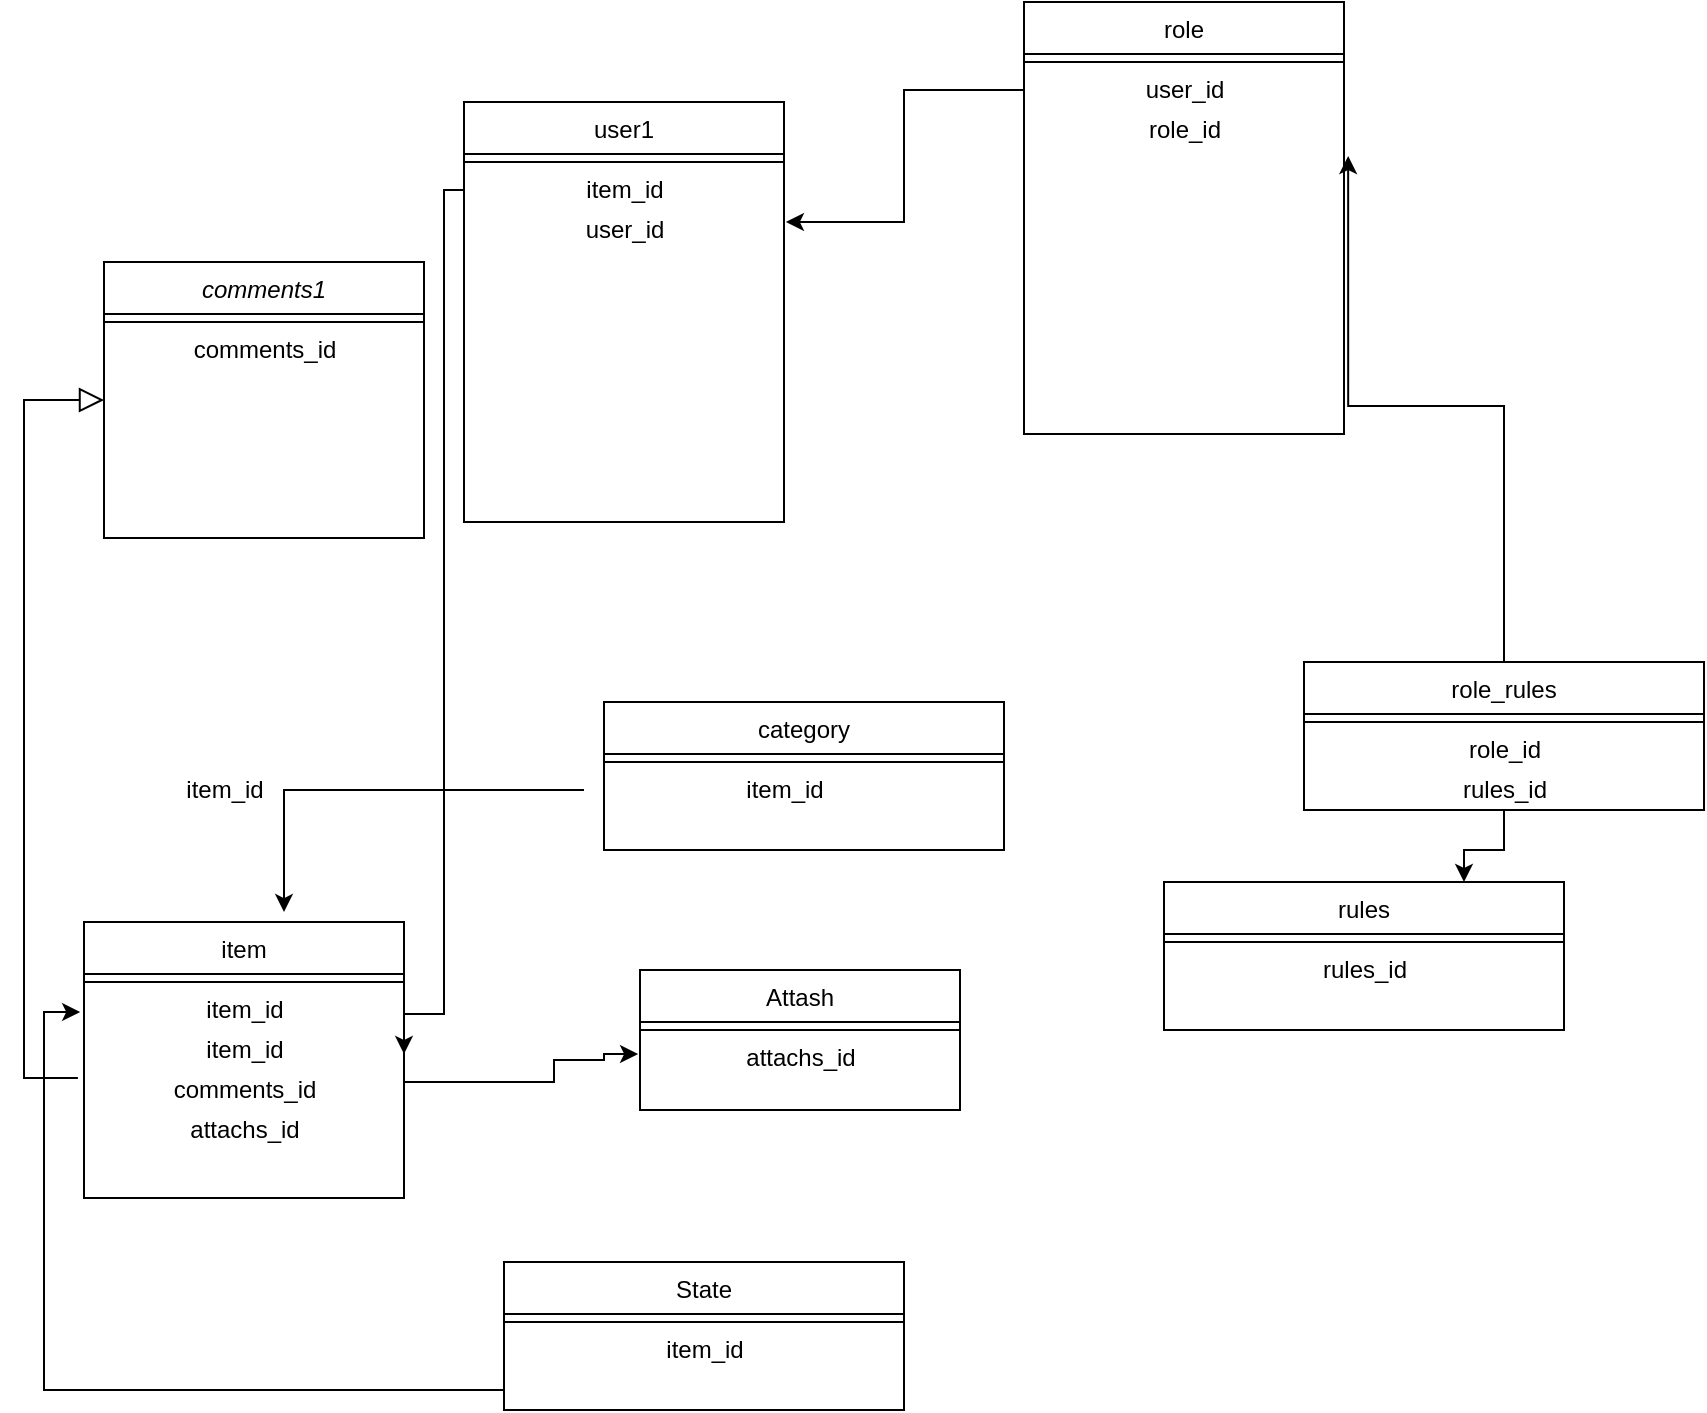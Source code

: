 <mxfile version="13.0.8" type="github"><diagram id="C5RBs43oDa-KdzZeNtuy" name="Page-1"><mxGraphModel dx="1261" dy="1988" grid="1" gridSize="10" guides="1" tooltips="1" connect="1" arrows="1" fold="1" page="1" pageScale="1" pageWidth="827" pageHeight="1169" math="0" shadow="0"><root><mxCell id="WIyWlLk6GJQsqaUBKTNV-0"/><mxCell id="WIyWlLk6GJQsqaUBKTNV-1" parent="WIyWlLk6GJQsqaUBKTNV-0"/><mxCell id="gkXU01EOtCOaGf7-66bf-2" style="edgeStyle=orthogonalEdgeStyle;rounded=0;orthogonalLoop=1;jettySize=auto;html=1;exitX=1;exitY=0.25;exitDx=0;exitDy=0;entryX=-0.006;entryY=0.4;entryDx=0;entryDy=0;entryPerimeter=0;" edge="1" parent="WIyWlLk6GJQsqaUBKTNV-1" source="zkfFHV4jXpPFQw0GAbJ--6" target="gkXU01EOtCOaGf7-66bf-9"><mxGeometry relative="1" as="geometry"><mxPoint x="330" y="399" as="targetPoint"/><Array as="points"><mxPoint x="230" y="450"/><mxPoint x="305" y="450"/><mxPoint x="305" y="439"/><mxPoint x="330" y="439"/><mxPoint x="330" y="436"/></Array></mxGeometry></mxCell><mxCell id="zkfFHV4jXpPFQw0GAbJ--12" value="" style="endArrow=block;endSize=10;endFill=0;shadow=0;strokeWidth=1;rounded=0;edgeStyle=elbowEdgeStyle;elbow=vertical;strokeColor=#000000;exitX=-0.019;exitY=0.2;exitDx=0;exitDy=0;exitPerimeter=0;" parent="WIyWlLk6GJQsqaUBKTNV-1" source="gkXU01EOtCOaGf7-66bf-26" target="zkfFHV4jXpPFQw0GAbJ--0" edge="1"><mxGeometry width="160" relative="1" as="geometry"><mxPoint x="40" y="430" as="sourcePoint"/><mxPoint x="200" y="203" as="targetPoint"/><Array as="points"><mxPoint x="40" y="350"/><mxPoint x="30" y="330"/><mxPoint x="50" y="340"/><mxPoint x="60" y="430"/><mxPoint x="30" y="290"/><mxPoint x="10" y="90"/><mxPoint x="90" y="190"/><mxPoint x="80" y="190"/><mxPoint x="140" y="200"/><mxPoint x="110" y="178"/></Array></mxGeometry></mxCell><mxCell id="zkfFHV4jXpPFQw0GAbJ--0" value="comments1" style="swimlane;fontStyle=2;align=center;verticalAlign=top;childLayout=stackLayout;horizontal=1;startSize=26;horizontalStack=0;resizeParent=1;resizeLast=0;collapsible=1;marginBottom=0;rounded=0;shadow=0;strokeWidth=1;" parent="WIyWlLk6GJQsqaUBKTNV-1" vertex="1"><mxGeometry x="80" y="40" width="160" height="138" as="geometry"><mxRectangle x="230" y="140" width="160" height="26" as="alternateBounds"/></mxGeometry></mxCell><mxCell id="zkfFHV4jXpPFQw0GAbJ--4" value="" style="line;html=1;strokeWidth=1;align=left;verticalAlign=middle;spacingTop=-1;spacingLeft=3;spacingRight=3;rotatable=0;labelPosition=right;points=[];portConstraint=eastwest;" parent="zkfFHV4jXpPFQw0GAbJ--0" vertex="1"><mxGeometry y="26" width="160" height="8" as="geometry"/></mxCell><mxCell id="gkXU01EOtCOaGf7-66bf-10" value="comments_id" style="text;html=1;align=center;verticalAlign=middle;resizable=0;points=[];autosize=1;" vertex="1" parent="zkfFHV4jXpPFQw0GAbJ--0"><mxGeometry y="34" width="160" height="20" as="geometry"/></mxCell><mxCell id="gkXU01EOtCOaGf7-66bf-18" style="edgeStyle=orthogonalEdgeStyle;rounded=0;orthogonalLoop=1;jettySize=auto;html=1;strokeColor=#000000;entryX=1;entryY=0.6;entryDx=0;entryDy=0;entryPerimeter=0;" edge="1" parent="WIyWlLk6GJQsqaUBKTNV-1" source="gkXU01EOtCOaGf7-66bf-30" target="gkXU01EOtCOaGf7-66bf-20"><mxGeometry relative="1" as="geometry"><mxPoint x="300" y="420" as="targetPoint"/><Array as="points"><mxPoint x="250" y="4"/><mxPoint x="250" y="416"/></Array></mxGeometry></mxCell><mxCell id="gkXU01EOtCOaGf7-66bf-11" value="user1" style="swimlane;fontStyle=0;align=center;verticalAlign=top;childLayout=stackLayout;horizontal=1;startSize=26;horizontalStack=0;resizeParent=1;resizeLast=0;collapsible=1;marginBottom=0;rounded=0;shadow=0;strokeWidth=1;" vertex="1" parent="WIyWlLk6GJQsqaUBKTNV-1"><mxGeometry x="260" y="-40" width="160" height="210" as="geometry"><mxRectangle x="550" y="140" width="160" height="26" as="alternateBounds"/></mxGeometry></mxCell><mxCell id="gkXU01EOtCOaGf7-66bf-15" value="" style="line;html=1;strokeWidth=1;align=left;verticalAlign=middle;spacingTop=-1;spacingLeft=3;spacingRight=3;rotatable=0;labelPosition=right;points=[];portConstraint=eastwest;" vertex="1" parent="gkXU01EOtCOaGf7-66bf-11"><mxGeometry y="26" width="160" height="8" as="geometry"/></mxCell><mxCell id="gkXU01EOtCOaGf7-66bf-30" value="item_id" style="text;html=1;align=center;verticalAlign=middle;resizable=0;points=[];autosize=1;strokeColor=none;" vertex="1" parent="gkXU01EOtCOaGf7-66bf-11"><mxGeometry y="34" width="160" height="20" as="geometry"/></mxCell><mxCell id="gkXU01EOtCOaGf7-66bf-31" value="user_id" style="text;html=1;align=center;verticalAlign=middle;resizable=0;points=[];autosize=1;" vertex="1" parent="gkXU01EOtCOaGf7-66bf-11"><mxGeometry y="54" width="160" height="20" as="geometry"/></mxCell><mxCell id="zkfFHV4jXpPFQw0GAbJ--13" value="Attash" style="swimlane;fontStyle=0;align=center;verticalAlign=top;childLayout=stackLayout;horizontal=1;startSize=26;horizontalStack=0;resizeParent=1;resizeLast=0;collapsible=1;marginBottom=0;rounded=0;shadow=0;strokeWidth=1;" parent="WIyWlLk6GJQsqaUBKTNV-1" vertex="1"><mxGeometry x="348" y="394" width="160" height="70" as="geometry"><mxRectangle x="340" y="380" width="170" height="26" as="alternateBounds"/></mxGeometry></mxCell><mxCell id="zkfFHV4jXpPFQw0GAbJ--15" value="" style="line;html=1;strokeWidth=1;align=left;verticalAlign=middle;spacingTop=-1;spacingLeft=3;spacingRight=3;rotatable=0;labelPosition=right;points=[];portConstraint=eastwest;" parent="zkfFHV4jXpPFQw0GAbJ--13" vertex="1"><mxGeometry y="26" width="160" height="8" as="geometry"/></mxCell><mxCell id="gkXU01EOtCOaGf7-66bf-9" value="attachs_id" style="text;html=1;align=center;verticalAlign=middle;resizable=0;points=[];autosize=1;" vertex="1" parent="zkfFHV4jXpPFQw0GAbJ--13"><mxGeometry y="34" width="160" height="20" as="geometry"/></mxCell><mxCell id="gkXU01EOtCOaGf7-66bf-22" style="edgeStyle=orthogonalEdgeStyle;rounded=0;orthogonalLoop=1;jettySize=auto;html=1;" edge="1" parent="WIyWlLk6GJQsqaUBKTNV-1"><mxGeometry relative="1" as="geometry"><mxPoint x="80" y="474" as="targetPoint"/><mxPoint x="80" y="474" as="sourcePoint"/></mxGeometry></mxCell><mxCell id="zkfFHV4jXpPFQw0GAbJ--6" value="item" style="swimlane;fontStyle=0;align=center;verticalAlign=top;childLayout=stackLayout;horizontal=1;startSize=26;horizontalStack=0;resizeParent=1;resizeLast=0;collapsible=1;marginBottom=0;rounded=0;shadow=0;strokeWidth=1;" parent="WIyWlLk6GJQsqaUBKTNV-1" vertex="1"><mxGeometry x="70" y="370" width="160" height="138" as="geometry"><mxRectangle x="130" y="380" width="160" height="26" as="alternateBounds"/></mxGeometry></mxCell><mxCell id="zkfFHV4jXpPFQw0GAbJ--9" value="" style="line;html=1;strokeWidth=1;align=left;verticalAlign=middle;spacingTop=-1;spacingLeft=3;spacingRight=3;rotatable=0;labelPosition=right;points=[];portConstraint=eastwest;" parent="zkfFHV4jXpPFQw0GAbJ--6" vertex="1"><mxGeometry y="26" width="160" height="8" as="geometry"/></mxCell><mxCell id="gkXU01EOtCOaGf7-66bf-42" value="item_id" style="text;html=1;align=center;verticalAlign=middle;resizable=0;points=[];autosize=1;strokeColor=none;" vertex="1" parent="zkfFHV4jXpPFQw0GAbJ--6"><mxGeometry y="34" width="160" height="20" as="geometry"/></mxCell><mxCell id="gkXU01EOtCOaGf7-66bf-20" value="item_id" style="text;html=1;align=center;verticalAlign=middle;resizable=0;points=[];autosize=1;strokeColor=none;" vertex="1" parent="zkfFHV4jXpPFQw0GAbJ--6"><mxGeometry y="54" width="160" height="20" as="geometry"/></mxCell><mxCell id="gkXU01EOtCOaGf7-66bf-26" value="comments_id" style="text;html=1;align=center;verticalAlign=middle;resizable=0;points=[];autosize=1;" vertex="1" parent="zkfFHV4jXpPFQw0GAbJ--6"><mxGeometry y="74" width="160" height="20" as="geometry"/></mxCell><mxCell id="gkXU01EOtCOaGf7-66bf-27" value="attachs_id" style="text;html=1;align=center;verticalAlign=middle;resizable=0;points=[];autosize=1;" vertex="1" parent="zkfFHV4jXpPFQw0GAbJ--6"><mxGeometry y="94" width="160" height="20" as="geometry"/></mxCell><mxCell id="gkXU01EOtCOaGf7-66bf-34" style="edgeStyle=orthogonalEdgeStyle;rounded=0;orthogonalLoop=1;jettySize=auto;html=1;strokeColor=#000000;entryX=1.006;entryY=0.3;entryDx=0;entryDy=0;entryPerimeter=0;" edge="1" parent="WIyWlLk6GJQsqaUBKTNV-1" source="gkXU01EOtCOaGf7-66bf-33" target="gkXU01EOtCOaGf7-66bf-31"><mxGeometry relative="1" as="geometry"><mxPoint x="430" y="20" as="targetPoint"/></mxGeometry></mxCell><mxCell id="gkXU01EOtCOaGf7-66bf-35" value="State" style="swimlane;fontStyle=0;align=center;verticalAlign=top;childLayout=stackLayout;horizontal=1;startSize=26;horizontalStack=0;resizeParent=1;resizeLast=0;collapsible=1;marginBottom=0;rounded=0;shadow=0;strokeWidth=1;strokeColor=#000000;" vertex="1" parent="WIyWlLk6GJQsqaUBKTNV-1"><mxGeometry x="280" y="540" width="200" height="74" as="geometry"><mxRectangle x="340" y="380" width="170" height="26" as="alternateBounds"/></mxGeometry></mxCell><mxCell id="gkXU01EOtCOaGf7-66bf-36" value="" style="line;html=1;strokeWidth=1;align=left;verticalAlign=middle;spacingTop=-1;spacingLeft=3;spacingRight=3;rotatable=0;labelPosition=right;points=[];portConstraint=eastwest;" vertex="1" parent="gkXU01EOtCOaGf7-66bf-35"><mxGeometry y="26" width="200" height="8" as="geometry"/></mxCell><mxCell id="gkXU01EOtCOaGf7-66bf-40" value="item_id" style="text;html=1;align=center;verticalAlign=middle;resizable=0;points=[];autosize=1;strokeColor=none;" vertex="1" parent="gkXU01EOtCOaGf7-66bf-35"><mxGeometry y="34" width="200" height="20" as="geometry"/></mxCell><mxCell id="gkXU01EOtCOaGf7-66bf-41" style="edgeStyle=orthogonalEdgeStyle;rounded=0;orthogonalLoop=1;jettySize=auto;html=1;strokeColor=#000000;entryX=-0.012;entryY=0.55;entryDx=0;entryDy=0;entryPerimeter=0;" edge="1" parent="WIyWlLk6GJQsqaUBKTNV-1" target="gkXU01EOtCOaGf7-66bf-42"><mxGeometry relative="1" as="geometry"><mxPoint y="410" as="targetPoint"/><mxPoint x="280" y="604" as="sourcePoint"/><Array as="points"><mxPoint x="50" y="604"/><mxPoint x="50" y="415"/></Array></mxGeometry></mxCell><mxCell id="gkXU01EOtCOaGf7-66bf-45" value="category" style="swimlane;fontStyle=0;align=center;verticalAlign=top;childLayout=stackLayout;horizontal=1;startSize=26;horizontalStack=0;resizeParent=1;resizeLast=0;collapsible=1;marginBottom=0;rounded=0;shadow=0;strokeWidth=1;strokeColor=#000000;" vertex="1" parent="WIyWlLk6GJQsqaUBKTNV-1"><mxGeometry x="330" y="260" width="200" height="74" as="geometry"><mxRectangle x="340" y="380" width="170" height="26" as="alternateBounds"/></mxGeometry></mxCell><mxCell id="gkXU01EOtCOaGf7-66bf-46" value="" style="line;html=1;strokeWidth=1;align=left;verticalAlign=middle;spacingTop=-1;spacingLeft=3;spacingRight=3;rotatable=0;labelPosition=right;points=[];portConstraint=eastwest;" vertex="1" parent="gkXU01EOtCOaGf7-66bf-45"><mxGeometry y="26" width="200" height="8" as="geometry"/></mxCell><mxCell id="gkXU01EOtCOaGf7-66bf-49" value="" style="edgeStyle=orthogonalEdgeStyle;rounded=0;orthogonalLoop=1;jettySize=auto;html=1;strokeColor=#000000;entryX=0.625;entryY=-0.036;entryDx=0;entryDy=0;entryPerimeter=0;" edge="1" parent="WIyWlLk6GJQsqaUBKTNV-1" source="gkXU01EOtCOaGf7-66bf-47" target="zkfFHV4jXpPFQw0GAbJ--6"><mxGeometry relative="1" as="geometry"/></mxCell><mxCell id="gkXU01EOtCOaGf7-66bf-47" value="item_id" style="text;html=1;align=center;verticalAlign=middle;resizable=0;points=[];autosize=1;strokeColor=none;" vertex="1" parent="WIyWlLk6GJQsqaUBKTNV-1"><mxGeometry x="320" y="294" width="200" height="20" as="geometry"/></mxCell><mxCell id="gkXU01EOtCOaGf7-66bf-48" value="item_id" style="text;html=1;align=center;verticalAlign=middle;resizable=0;points=[];autosize=1;strokeColor=none;" vertex="1" parent="WIyWlLk6GJQsqaUBKTNV-1"><mxGeometry x="40" y="294" width="200" height="20" as="geometry"/></mxCell><mxCell id="gkXU01EOtCOaGf7-66bf-50" value="rules" style="swimlane;fontStyle=0;align=center;verticalAlign=top;childLayout=stackLayout;horizontal=1;startSize=26;horizontalStack=0;resizeParent=1;resizeLast=0;collapsible=1;marginBottom=0;rounded=0;shadow=0;strokeWidth=1;strokeColor=#000000;" vertex="1" parent="WIyWlLk6GJQsqaUBKTNV-1"><mxGeometry x="610" y="350" width="200" height="74" as="geometry"><mxRectangle x="340" y="380" width="170" height="26" as="alternateBounds"/></mxGeometry></mxCell><mxCell id="gkXU01EOtCOaGf7-66bf-51" value="" style="line;html=1;strokeWidth=1;align=left;verticalAlign=middle;spacingTop=-1;spacingLeft=3;spacingRight=3;rotatable=0;labelPosition=right;points=[];portConstraint=eastwest;" vertex="1" parent="gkXU01EOtCOaGf7-66bf-50"><mxGeometry y="26" width="200" height="8" as="geometry"/></mxCell><mxCell id="gkXU01EOtCOaGf7-66bf-56" value="rules_id" style="text;html=1;align=center;verticalAlign=middle;resizable=0;points=[];autosize=1;" vertex="1" parent="gkXU01EOtCOaGf7-66bf-50"><mxGeometry y="34" width="200" height="20" as="geometry"/></mxCell><mxCell id="zkfFHV4jXpPFQw0GAbJ--17" value="role" style="swimlane;fontStyle=0;align=center;verticalAlign=top;childLayout=stackLayout;horizontal=1;startSize=26;horizontalStack=0;resizeParent=1;resizeLast=0;collapsible=1;marginBottom=0;rounded=0;shadow=0;strokeWidth=1;" parent="WIyWlLk6GJQsqaUBKTNV-1" vertex="1"><mxGeometry x="540" y="-90" width="160" height="216" as="geometry"><mxRectangle x="550" y="140" width="160" height="26" as="alternateBounds"/></mxGeometry></mxCell><mxCell id="zkfFHV4jXpPFQw0GAbJ--23" value="" style="line;html=1;strokeWidth=1;align=left;verticalAlign=middle;spacingTop=-1;spacingLeft=3;spacingRight=3;rotatable=0;labelPosition=right;points=[];portConstraint=eastwest;" parent="zkfFHV4jXpPFQw0GAbJ--17" vertex="1"><mxGeometry y="26" width="160" height="8" as="geometry"/></mxCell><mxCell id="gkXU01EOtCOaGf7-66bf-33" value="user_id" style="text;html=1;align=center;verticalAlign=middle;resizable=0;points=[];autosize=1;strokeColor=none;" vertex="1" parent="zkfFHV4jXpPFQw0GAbJ--17"><mxGeometry y="34" width="160" height="20" as="geometry"/></mxCell><mxCell id="gkXU01EOtCOaGf7-66bf-55" value="role_id" style="text;html=1;align=center;verticalAlign=middle;resizable=0;points=[];autosize=1;" vertex="1" parent="zkfFHV4jXpPFQw0GAbJ--17"><mxGeometry y="54" width="160" height="20" as="geometry"/></mxCell><mxCell id="gkXU01EOtCOaGf7-66bf-64" value="" style="edgeStyle=orthogonalEdgeStyle;rounded=0;orthogonalLoop=1;jettySize=auto;html=1;strokeColor=#000000;entryX=1.013;entryY=1.15;entryDx=0;entryDy=0;entryPerimeter=0;" edge="1" parent="WIyWlLk6GJQsqaUBKTNV-1" source="gkXU01EOtCOaGf7-66bf-52" target="gkXU01EOtCOaGf7-66bf-55"><mxGeometry relative="1" as="geometry"><mxPoint x="780" y="-10" as="targetPoint"/></mxGeometry></mxCell><mxCell id="gkXU01EOtCOaGf7-66bf-52" value="role_rules" style="swimlane;fontStyle=0;align=center;verticalAlign=top;childLayout=stackLayout;horizontal=1;startSize=26;horizontalStack=0;resizeParent=1;resizeLast=0;collapsible=1;marginBottom=0;rounded=0;shadow=0;strokeWidth=1;strokeColor=#000000;" vertex="1" parent="WIyWlLk6GJQsqaUBKTNV-1"><mxGeometry x="680" y="240" width="200" height="74" as="geometry"><mxRectangle x="340" y="380" width="170" height="26" as="alternateBounds"/></mxGeometry></mxCell><mxCell id="gkXU01EOtCOaGf7-66bf-53" value="" style="line;html=1;strokeWidth=1;align=left;verticalAlign=middle;spacingTop=-1;spacingLeft=3;spacingRight=3;rotatable=0;labelPosition=right;points=[];portConstraint=eastwest;" vertex="1" parent="gkXU01EOtCOaGf7-66bf-52"><mxGeometry y="26" width="200" height="8" as="geometry"/></mxCell><mxCell id="gkXU01EOtCOaGf7-66bf-54" value="role_id" style="text;html=1;align=center;verticalAlign=middle;resizable=0;points=[];autosize=1;" vertex="1" parent="gkXU01EOtCOaGf7-66bf-52"><mxGeometry y="34" width="200" height="20" as="geometry"/></mxCell><mxCell id="gkXU01EOtCOaGf7-66bf-60" style="edgeStyle=orthogonalEdgeStyle;rounded=0;orthogonalLoop=1;jettySize=auto;html=1;entryX=0.75;entryY=0;entryDx=0;entryDy=0;strokeColor=#000000;" edge="1" parent="WIyWlLk6GJQsqaUBKTNV-1" source="gkXU01EOtCOaGf7-66bf-59" target="gkXU01EOtCOaGf7-66bf-50"><mxGeometry relative="1" as="geometry"/></mxCell><mxCell id="gkXU01EOtCOaGf7-66bf-59" value="rules_id" style="text;html=1;align=center;verticalAlign=middle;resizable=0;points=[];autosize=1;strokeColor=none;" vertex="1" parent="WIyWlLk6GJQsqaUBKTNV-1"><mxGeometry x="680" y="294" width="200" height="20" as="geometry"/></mxCell></root></mxGraphModel></diagram></mxfile>